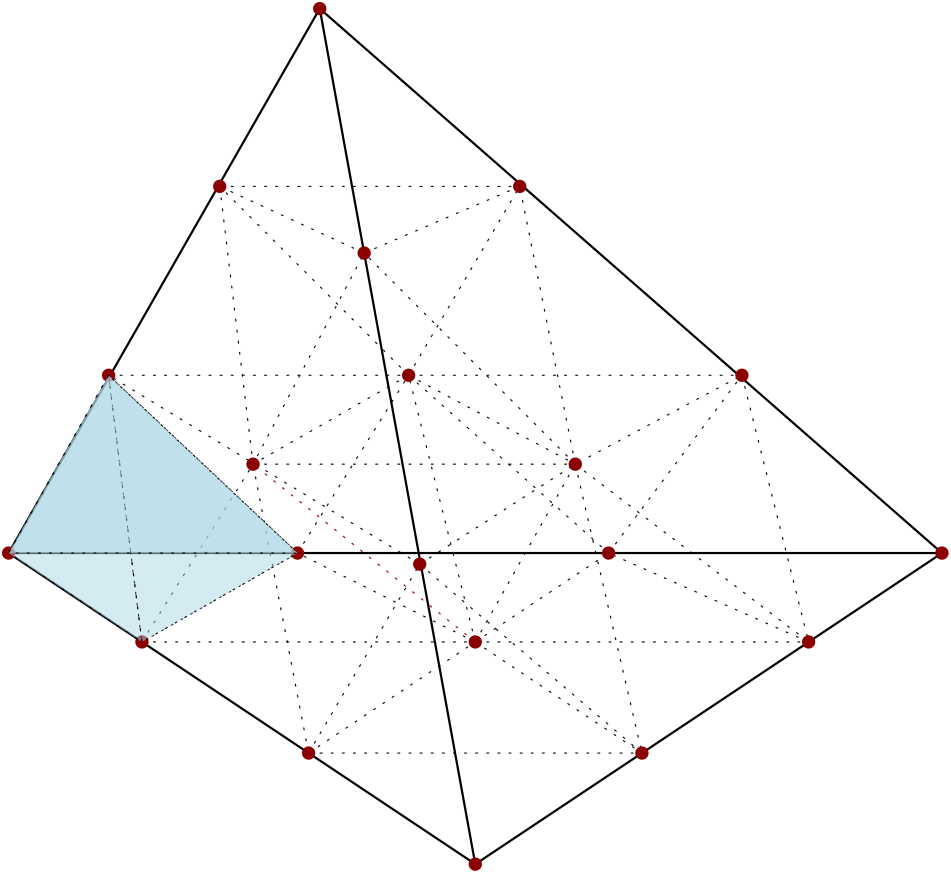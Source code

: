 <?xml version="1.0"?>
<!DOCTYPE ipe SYSTEM "ipe.dtd">
<ipe version="70218" creator="Ipe 7.2.24">
<info created="D:20221210233657" modified="D:20221210233657"/>
<ipestyle name="basic">
<symbol name="arrow/arc(spx)">
<path stroke="sym-stroke" fill="sym-stroke" pen="sym-pen">
0 0 m
-1 0.333 l
-1 -0.333 l
h
</path>
</symbol>
<symbol name="arrow/farc(spx)">
<path stroke="sym-stroke" fill="white" pen="sym-pen">
0 0 m
-1 0.333 l
-1 -0.333 l
h
</path>
</symbol>
<symbol name="arrow/ptarc(spx)">
<path stroke="sym-stroke" fill="sym-stroke" pen="sym-pen">
0 0 m
-1 0.333 l
-0.8 0 l
-1 -0.333 l
h
</path>
</symbol>
<symbol name="arrow/fptarc(spx)">
<path stroke="sym-stroke" fill="white" pen="sym-pen">
0 0 m
-1 0.333 l
-0.8 0 l
-1 -0.333 l
h
</path>
</symbol>
<symbol name="mark/circle(sx)" transformations="translations">
<path fill="sym-stroke">
0.6 0 0 0.6 0 0 e
0.4 0 0 0.4 0 0 e
</path>
</symbol>
<symbol name="mark/disk(sx)" transformations="translations">
<path fill="sym-stroke">
0.6 0 0 0.6 0 0 e
</path>
</symbol>
<symbol name="mark/fdisk(sfx)" transformations="translations">
<group>
<path fill="sym-fill">
0.5 0 0 0.5 0 0 e
</path>
<path fill="sym-stroke" fillrule="eofill">
0.6 0 0 0.6 0 0 e
0.4 0 0 0.4 0 0 e
</path>
</group>
</symbol>
<symbol name="mark/box(sx)" transformations="translations">
<path fill="sym-stroke" fillrule="eofill">
-0.6 -0.6 m
0.6 -0.6 l
0.6 0.6 l
-0.6 0.6 l
h
-0.4 -0.4 m
0.4 -0.4 l
0.4 0.4 l
-0.4 0.4 l
h
</path>
</symbol>
<symbol name="mark/square(sx)" transformations="translations">
<path fill="sym-stroke">
-0.6 -0.6 m
0.6 -0.6 l
0.6 0.6 l
-0.6 0.6 l
h
</path>
</symbol>
<symbol name="mark/fsquare(sfx)" transformations="translations">
<group>
<path fill="sym-fill">
-0.5 -0.5 m
0.5 -0.5 l
0.5 0.5 l
-0.5 0.5 l
h
</path>
<path fill="sym-stroke" fillrule="eofill">
-0.6 -0.6 m
0.6 -0.6 l
0.6 0.6 l
-0.6 0.6 l
h
-0.4 -0.4 m
0.4 -0.4 l
0.4 0.4 l
-0.4 0.4 l
h
</path>
</group>
</symbol>
<symbol name="mark/cross(sx)" transformations="translations">
<group>
<path fill="sym-stroke">
-0.43 -0.57 m
0.57 0.43 l
0.43 0.57 l
-0.57 -0.43 l
h
</path>
<path fill="sym-stroke">
-0.43 0.57 m
0.57 -0.43 l
0.43 -0.57 l
-0.57 0.43 l
h
</path>
</group>
</symbol>
<symbol name="arrow/fnormal(spx)">
<path stroke="sym-stroke" fill="white" pen="sym-pen">
0 0 m
-1 0.333 l
-1 -0.333 l
h
</path>
</symbol>
<symbol name="arrow/pointed(spx)">
<path stroke="sym-stroke" fill="sym-stroke" pen="sym-pen">
0 0 m
-1 0.333 l
-0.8 0 l
-1 -0.333 l
h
</path>
</symbol>
<symbol name="arrow/fpointed(spx)">
<path stroke="sym-stroke" fill="white" pen="sym-pen">
0 0 m
-1 0.333 l
-0.8 0 l
-1 -0.333 l
h
</path>
</symbol>
<symbol name="arrow/linear(spx)">
<path stroke="sym-stroke" pen="sym-pen">
-1 0.333 m
0 0 l
-1 -0.333 l
</path>
</symbol>
<symbol name="arrow/fdouble(spx)">
<path stroke="sym-stroke" fill="white" pen="sym-pen">
0 0 m
-1 0.333 l
-1 -0.333 l
h
-1 0 m
-2 0.333 l
-2 -0.333 l
h
</path>
</symbol>
<symbol name="arrow/double(spx)">
<path stroke="sym-stroke" fill="sym-stroke" pen="sym-pen">
0 0 m
-1 0.333 l
-1 -0.333 l
h
-1 0 m
-2 0.333 l
-2 -0.333 l
h
</path>
</symbol>
<symbol name="arrow/mid-normal(spx)">
<path stroke="sym-stroke" fill="sym-stroke" pen="sym-pen">
0.5 0 m
-0.5 0.333 l
-0.5 -0.333 l
h
</path>
</symbol>
<symbol name="arrow/mid-fnormal(spx)">
<path stroke="sym-stroke" fill="white" pen="sym-pen">
0.5 0 m
-0.5 0.333 l
-0.5 -0.333 l
h
</path>
</symbol>
<symbol name="arrow/mid-pointed(spx)">
<path stroke="sym-stroke" fill="sym-stroke" pen="sym-pen">
0.5 0 m
-0.5 0.333 l
-0.3 0 l
-0.5 -0.333 l
h
</path>
</symbol>
<symbol name="arrow/mid-fpointed(spx)">
<path stroke="sym-stroke" fill="white" pen="sym-pen">
0.5 0 m
-0.5 0.333 l
-0.3 0 l
-0.5 -0.333 l
h
</path>
</symbol>
<symbol name="arrow/mid-double(spx)">
<path stroke="sym-stroke" fill="sym-stroke" pen="sym-pen">
1 0 m
0 0.333 l
0 -0.333 l
h
0 0 m
-1 0.333 l
-1 -0.333 l
h
</path>
</symbol>
<symbol name="arrow/mid-fdouble(spx)">
<path stroke="sym-stroke" fill="white" pen="sym-pen">
1 0 m
0 0.333 l
0 -0.333 l
h
0 0 m
-1 0.333 l
-1 -0.333 l
h
</path>
</symbol>
<anglesize name="22.5 deg" value="22.5"/>
<anglesize name="30 deg" value="30"/>
<anglesize name="45 deg" value="45"/>
<anglesize name="60 deg" value="60"/>
<anglesize name="90 deg" value="90"/>
<arrowsize name="large" value="10"/>
<arrowsize name="small" value="5"/>
<arrowsize name="tiny" value="3"/>
<color name="blue" value="0 0 1"/>
<color name="brown" value="0.647 0.165 0.165"/>
<color name="darkblue" value="0 0 0.545"/>
<color name="darkcyan" value="0 0.545 0.545"/>
<color name="darkgray" value="0.663"/>
<color name="darkgreen" value="0 0.392 0"/>
<color name="darkmagenta" value="0.545 0 0.545"/>
<color name="darkorange" value="1 0.549 0"/>
<color name="darkred" value="0.545 0 0"/>
<color name="gold" value="1 0.843 0"/>
<color name="gray" value="0.745"/>
<color name="green" value="0 1 0"/>
<color name="lightblue" value="0.678 0.847 0.902"/>
<color name="lightcyan" value="0.878 1 1"/>
<color name="lightgray" value="0.827"/>
<color name="lightgreen" value="0.565 0.933 0.565"/>
<color name="lightyellow" value="1 1 0.878"/>
<color name="navy" value="0 0 0.502"/>
<color name="orange" value="1 0.647 0"/>
<color name="pink" value="1 0.753 0.796"/>
<color name="purple" value="0.627 0.125 0.941"/>
<color name="red" value="1 0 0"/>
<color name="seagreen" value="0.18 0.545 0.341"/>
<color name="turquoise" value="0.251 0.878 0.816"/>
<color name="violet" value="0.933 0.51 0.933"/>
<color name="yellow" value="1 1 0"/>
<dashstyle name="dash dot dotted" value="[4 2 1 2 1 2] 0"/>
<dashstyle name="dash dotted" value="[4 2 1 2] 0"/>
<dashstyle name="dashed" value="[4] 0"/>
<dashstyle name="dotted" value="[1 3] 0"/>
<gridsize name="10 pts (~3.5 mm)" value="10"/>
<gridsize name="14 pts (~5 mm)" value="14"/>
<gridsize name="16 pts (~6 mm)" value="16"/>
<gridsize name="20 pts (~7 mm)" value="20"/>
<gridsize name="28 pts (~10 mm)" value="28"/>
<gridsize name="32 pts (~12 mm)" value="32"/>
<gridsize name="4 pts" value="4"/>
<gridsize name="56 pts (~20 mm)" value="56"/>
<gridsize name="8 pts (~3 mm)" value="8"/>
<opacity name="10%" value="0.1"/>
<opacity name="30%" value="0.3"/>
<opacity name="50%" value="0.5"/>
<opacity name="75%" value="0.75"/>
<pen name="fat" value="1.2"/>
<pen name="heavier" value="0.8"/>
<pen name="ultrafat" value="2"/>
<symbolsize name="large" value="5"/>
<symbolsize name="small" value="2"/>
<symbolsize name="tiny" value="1.1"/>
<textsize name="Huge" value="\Huge"/>
<textsize name="LARGE" value="\LARGE"/>
<textsize name="Large" value="\Large"/>
<textsize name="footnote" value="\footnotesize"/>
<textsize name="huge" value="\huge"/>
<textsize name="large" value="\large"/>
<textsize name="small" value="\small"/>
<textsize name="tiny" value="\tiny"/>
<textstyle name="center" begin="\begin{center}" end="\end{center}"/>
<textstyle name="item" begin="\begin{itemize}\item{}" end="\end{itemize}"/>
<textstyle name="itemize" begin="\begin{itemize}" end="\end{itemize}"/>
<tiling name="falling" angle="-60" step="4" width="1"/>
<tiling name="rising" angle="30" step="4" width="1"/>
</ipestyle>
<page>
<layer name="alpha"/>
<view layers="alpha" active="alpha"/>
<path layer="alpha" stroke="black" pen="0.8">
112 560 m
448 560 l
224 756 l
112 560 l
280 448 l
448 560 l
448 560 l
</path>
<path stroke="black" pen="0.8">
224 756 m
280 448 l
</path>
<use name="mark/disk(sx)" pos="112 560" size="normal" stroke="darkred"/>
<use name="mark/disk(sx)" pos="280 448" size="normal" stroke="darkred"/>
<use name="mark/disk(sx)" pos="448 560" size="normal" stroke="darkred"/>
<use name="mark/disk(sx)" pos="224 756" size="normal" stroke="darkred"/>
<use name="mark/disk(sx)" pos="148 624" size="normal" stroke="darkred"/>
<use name="mark/disk(sx)" pos="188 692" size="normal" stroke="darkred"/>
<use name="mark/disk(sx)" pos="260 556" size="normal" stroke="darkred"/>
<use name="mark/disk(sx)" pos="240 668" size="normal" stroke="darkred"/>
<use name="mark/disk(sx)" pos="220 488" size="normal" stroke="darkred"/>
<use name="mark/disk(sx)" pos="160 528" size="normal" stroke="darkred"/>
<use name="mark/disk(sx)" pos="340 488" size="normal" stroke="darkred"/>
<use name="mark/disk(sx)" pos="400 528" size="normal" stroke="darkred"/>
<path stroke="black" dash="dotted" pen="0.4">
188 692 m
296 692 l
296 692 l
</path>
<path stroke="black" dash="dotted" pen="0.4">
148 624 m
376 624 l
</path>
<use name="mark/disk(sx)" pos="296 692" size="normal" stroke="black"/>
<use name="mark/disk(sx)" pos="376 624" size="normal" stroke="black"/>
<path stroke="black" dash="dotted" pen="0.4">
220 488 m
340 488 l
340 488 l
</path>
<path stroke="black" dash="dotted" pen="0.4">
160 528 m
400 528 l
</path>
<path stroke="black" dash="dotted" pen="0.4">
240 668 m
296 692 l
</path>
<path stroke="black" dash="dotted" pen="0.4">
240 668 m
188 692 l
</path>
<path stroke="black" dash="dotted" pen="0.4">
260 556 m
148 624 l
</path>
<path stroke="black" dash="dotted" pen="0.4">
340 488 m
260 556 l
</path>
<path stroke="black" dash="dotted" pen="0.4">
376 624 m
400 528 l
400 528 l
</path>
<use matrix="1 0 0 1 0 4" name="mark/disk(sx)" pos="316 588" size="normal" stroke="black"/>
<path stroke="black" dash="dotted" pen="0.4">
316 592 m
340 488 l
340 488 l
</path>
<path stroke="black" dash="dotted" pen="0.4">
316 592 m
400 528 l
400 528 l
</path>
<path stroke="black" dash="dotted" pen="0.4">
316 592 m
296 692 l
296 692 l
</path>
<path stroke="black" dash="dotted" pen="0.4">
316 592 m
240 668 l
240 668 l
</path>
<path stroke="black" dash="dotted" pen="0.4">
220 488 m
260 556 l
</path>
<path stroke="black" dash="dotted" pen="0.4">
148 624 m
160 528 l
160 528 l
</path>
<path stroke="black" dash="dotted" pen="0.4">
160 528 m
200 592 l
220 488 l
220 488 l
</path>
<use name="mark/disk(sx)" pos="200 592" size="normal" stroke="black"/>
<path stroke="black" dash="dotted" pen="0.4">
188 692 m
200 592 l
240 668 l
</path>
<use name="mark/disk(sx)" pos="216 560" size="normal" stroke="black"/>
<use name="mark/disk(sx)" pos="328 560" size="normal" stroke="black"/>
<path stroke="black" dash="dotted" pen="0.4">
160 528 m
216 560 l
216 560 l
</path>
<path stroke="black" dash="dotted" pen="0.4">
400 528 m
328 560 l
328 560 l
</path>
<path stroke="black" dash="dotted" pen="0.4">
328 560 m
376 624 l
376 624 l
</path>
<path stroke="black" dash="dotted" pen="0.4">
216 560 m
148 624 l
</path>
<use name="mark/disk(sx)" pos="256 624" size="normal" stroke="black"/>
<path stroke="black" dash="dotted" pen="0.4">
216 560 m
256 624 l
</path>
<path stroke="black" dash="dotted" pen="0.4">
256 624 m
328 560 l
328 560 l
</path>
<path stroke="black" dash="dotted" pen="0.4">
256 624 m
296 692 l
296 692 l
</path>
<path stroke="black" dash="dotted" pen="0.4">
256 624 m
188 692 l
</path>
<path stroke="black" dash="dotted" pen="0.4">
256 624 m
316 592 l
</path>
<path stroke="black" dash="dotted" pen="0.4">
256 624 m
200 592 l
</path>
<use name="mark/disk(sx)" pos="280 528" size="normal" stroke="black"/>
<path stroke="black" dash="dotted" pen="0.4">
280 528 m
328 560 l
328 560 l
</path>
<path stroke="black" dash="dotted" pen="0.4">
280 528 m
316 592 l
</path>
<path stroke="black" dash="dotted" pen="0.4">
280 528 m
256 624 l
256 624 l
256 624 l
</path>
<path stroke="black" dash="dotted" pen="0.4">
200 592 m
316 592 l
316 592 l
</path>
<path stroke="black" dash="dotted" pen="0.4">
260 556 m
316 592 l
376 624 l
</path>
<path stroke="black" dash="dotted" pen="0.4">
220 488 m
280 528 l
340 488 l
340 488 l
</path>
<path stroke="black" dash="dotted" pen="0.4">
280 528 m
216 560 l
216 560 l
</path>
<path stroke="darkred" dash="dotted" pen="0.4">
280 528 m
200 592 l
200 592 l
</path>
<use name="mark/disk(sx)" pos="296 692" size="normal" stroke="darkred"/>
<use name="mark/disk(sx)" pos="376 624" size="normal" stroke="darkred"/>
<use name="mark/disk(sx)" pos="316 592" size="normal" stroke="darkred"/>
<use name="mark/disk(sx)" pos="328 560" size="normal" stroke="darkred"/>
<use name="mark/disk(sx)" pos="280 528" size="normal" stroke="darkred"/>
<use name="mark/disk(sx)" pos="216 560" size="normal" stroke="darkred"/>
<use name="mark/disk(sx)" pos="200 592" size="normal" stroke="darkred"/>
<use name="mark/disk(sx)" pos="256 624" size="normal" stroke="darkred"/>
<use name="mark/disk(sx)" pos="200 592" size="4" stroke="darkred"/>
<use name="mark/disk(sx)" pos="216 560" size="4" stroke="darkred"/>
<use name="mark/disk(sx)" pos="160 528" size="4" stroke="darkred"/>
<use name="mark/disk(sx)" pos="112 560" size="4" stroke="darkred"/>
<use name="mark/disk(sx)" pos="148 624" size="4" stroke="darkred"/>
<use name="mark/disk(sx)" pos="188 692" size="4" stroke="darkred"/>
<use name="mark/disk(sx)" pos="240 668" size="4" stroke="darkred"/>
<use name="mark/disk(sx)" pos="296 692" size="4" stroke="darkred"/>
<use name="mark/disk(sx)" pos="256 624" size="4" stroke="darkred"/>
<use name="mark/disk(sx)" pos="316 592" size="4" stroke="darkred"/>
<use name="mark/disk(sx)" pos="376 624" size="4" stroke="darkred"/>
<use name="mark/disk(sx)" pos="328 560" size="4" stroke="darkred"/>
<use name="mark/disk(sx)" pos="260 556" size="4" stroke="darkred"/>
<use name="mark/disk(sx)" pos="280 528" size="4" stroke="darkred"/>
<use name="mark/disk(sx)" pos="340 488" size="4" stroke="darkred"/>
<use name="mark/disk(sx)" pos="400 528" size="4" stroke="darkred"/>
<use name="mark/disk(sx)" pos="220 488" size="4" stroke="darkred"/>
<use name="mark/disk(sx)" pos="280 448" size="4" stroke="darkred"/>
<use name="mark/disk(sx)" pos="448 560" size="4" stroke="darkred"/>
<use name="mark/disk(sx)" pos="224 756" size="4" stroke="darkred"/>
<path stroke="black" fill="lightblue" dash="dotted" pen="0.4" opacity="50%" stroke-opacity="opaque">
112 560 m
148 624 l
160 528 l
112 560 l
112 560 l
</path>
<path stroke="black" fill="lightblue" dash="dotted" pen="0.4" opacity="50%" stroke-opacity="opaque">
160 528 m
148 624 l
216 560 l
160 528 l
</path>
<path stroke="black" fill="lightblue" dash="dotted" pen="0.4" opacity="50%" stroke-opacity="opaque">
148 624 m
112 560 l
216 560 l
148 624 l
148 624 l
</path>
</page>
</ipe>
